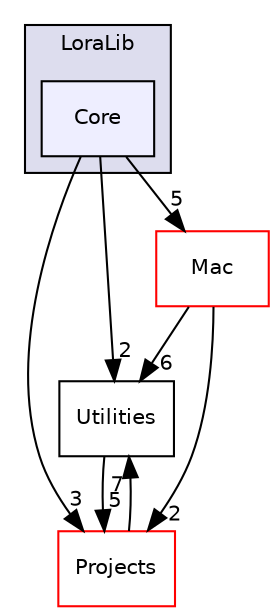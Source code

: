 digraph "LoraLib/Core" {
  compound=true
  node [ fontsize="10", fontname="Helvetica"];
  edge [ labelfontsize="10", labelfontname="Helvetica"];
  subgraph clusterdir_878635d2ccdb6aa6ab3ba685c8bd0903 {
    graph [ bgcolor="#ddddee", pencolor="black", label="LoraLib" fontname="Helvetica", fontsize="10", URL="dir_878635d2ccdb6aa6ab3ba685c8bd0903.html"]
  dir_be08e10af6292c91f505dec4ce846625 [shape=box, label="Core", style="filled", fillcolor="#eeeeff", pencolor="black", URL="dir_be08e10af6292c91f505dec4ce846625.html"];
  }
  dir_cdca82bb84e552384c32423304757306 [shape=box label="Utilities" URL="dir_cdca82bb84e552384c32423304757306.html"];
  dir_7a6499598ddcfcabe96e224cb4a6d834 [shape=box label="Projects" fillcolor="white" style="filled" color="red" URL="dir_7a6499598ddcfcabe96e224cb4a6d834.html"];
  dir_dcc3f3a2ef60cd59876b06f488984cc7 [shape=box label="Mac" fillcolor="white" style="filled" color="red" URL="dir_dcc3f3a2ef60cd59876b06f488984cc7.html"];
  dir_be08e10af6292c91f505dec4ce846625->dir_cdca82bb84e552384c32423304757306 [headlabel="2", labeldistance=1.5 headhref="dir_000007_000012.html"];
  dir_be08e10af6292c91f505dec4ce846625->dir_7a6499598ddcfcabe96e224cb4a6d834 [headlabel="3", labeldistance=1.5 headhref="dir_000007_000013.html"];
  dir_be08e10af6292c91f505dec4ce846625->dir_dcc3f3a2ef60cd59876b06f488984cc7 [headlabel="5", labeldistance=1.5 headhref="dir_000007_000009.html"];
  dir_cdca82bb84e552384c32423304757306->dir_7a6499598ddcfcabe96e224cb4a6d834 [headlabel="5", labeldistance=1.5 headhref="dir_000012_000013.html"];
  dir_7a6499598ddcfcabe96e224cb4a6d834->dir_cdca82bb84e552384c32423304757306 [headlabel="7", labeldistance=1.5 headhref="dir_000013_000012.html"];
  dir_dcc3f3a2ef60cd59876b06f488984cc7->dir_cdca82bb84e552384c32423304757306 [headlabel="6", labeldistance=1.5 headhref="dir_000009_000012.html"];
  dir_dcc3f3a2ef60cd59876b06f488984cc7->dir_7a6499598ddcfcabe96e224cb4a6d834 [headlabel="2", labeldistance=1.5 headhref="dir_000009_000013.html"];
}
